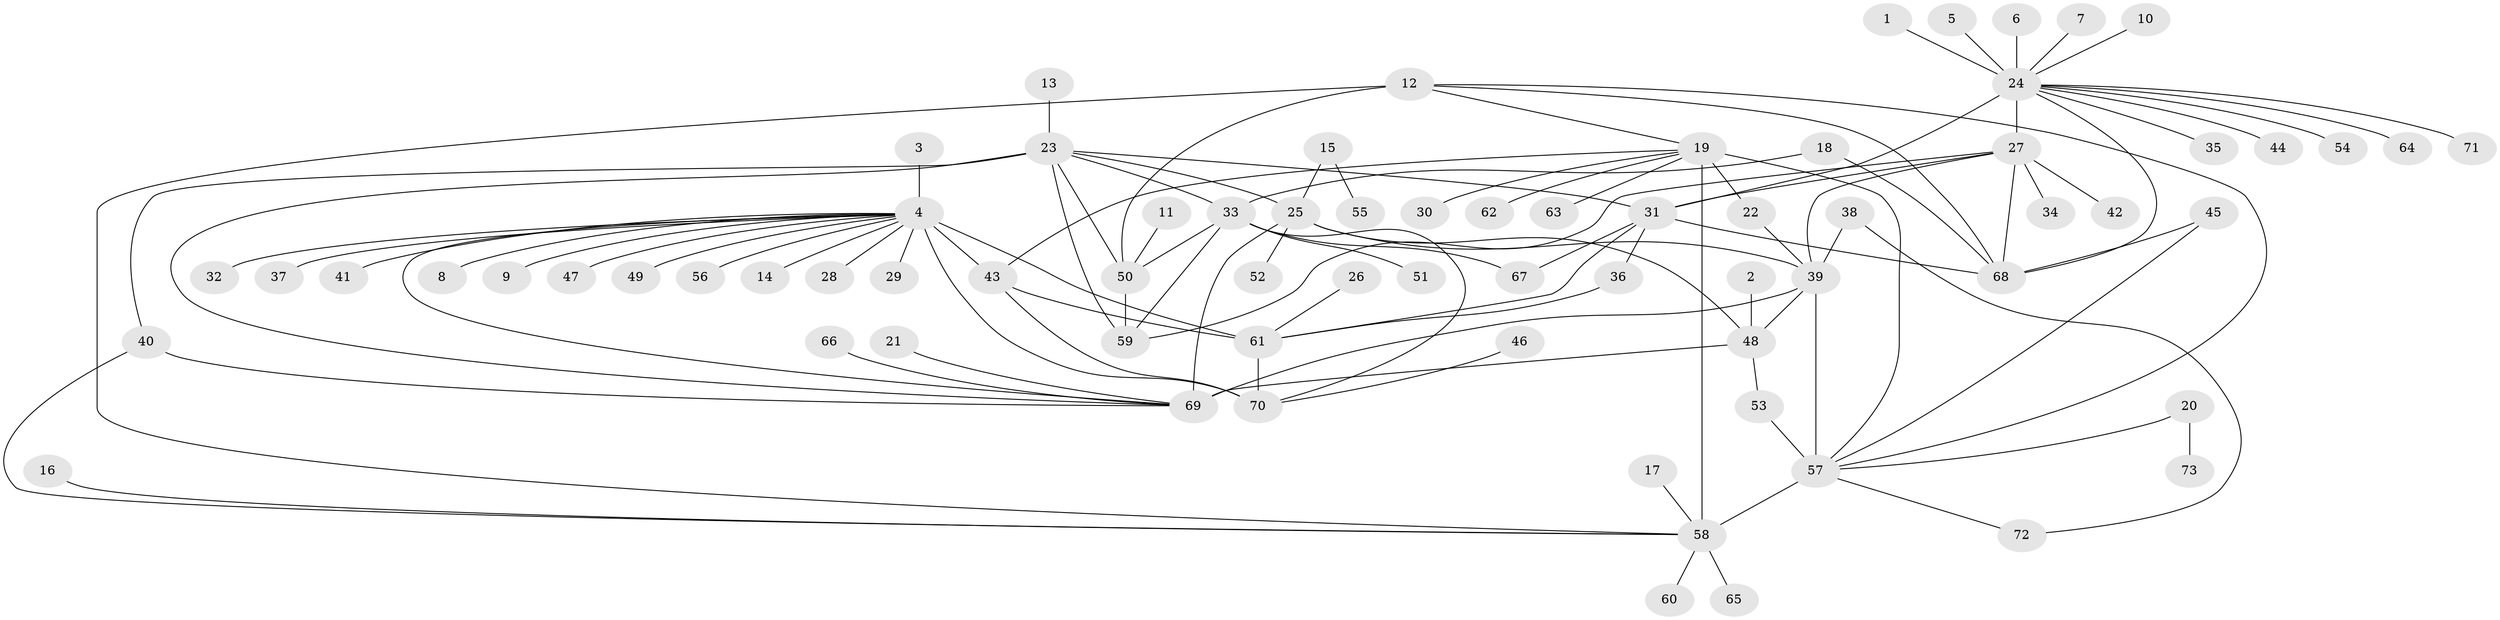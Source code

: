 // original degree distribution, {8: 0.02054794520547945, 9: 0.04794520547945205, 7: 0.0410958904109589, 12: 0.03424657534246575, 6: 0.0136986301369863, 10: 0.04794520547945205, 11: 0.0273972602739726, 13: 0.00684931506849315, 1: 0.589041095890411, 3: 0.0410958904109589, 4: 0.0136986301369863, 2: 0.11643835616438356}
// Generated by graph-tools (version 1.1) at 2025/02/03/09/25 03:02:42]
// undirected, 73 vertices, 104 edges
graph export_dot {
graph [start="1"]
  node [color=gray90,style=filled];
  1;
  2;
  3;
  4;
  5;
  6;
  7;
  8;
  9;
  10;
  11;
  12;
  13;
  14;
  15;
  16;
  17;
  18;
  19;
  20;
  21;
  22;
  23;
  24;
  25;
  26;
  27;
  28;
  29;
  30;
  31;
  32;
  33;
  34;
  35;
  36;
  37;
  38;
  39;
  40;
  41;
  42;
  43;
  44;
  45;
  46;
  47;
  48;
  49;
  50;
  51;
  52;
  53;
  54;
  55;
  56;
  57;
  58;
  59;
  60;
  61;
  62;
  63;
  64;
  65;
  66;
  67;
  68;
  69;
  70;
  71;
  72;
  73;
  1 -- 24 [weight=1.0];
  2 -- 48 [weight=1.0];
  3 -- 4 [weight=1.0];
  4 -- 8 [weight=1.0];
  4 -- 9 [weight=1.0];
  4 -- 14 [weight=1.0];
  4 -- 28 [weight=1.0];
  4 -- 29 [weight=1.0];
  4 -- 32 [weight=1.0];
  4 -- 37 [weight=1.0];
  4 -- 41 [weight=1.0];
  4 -- 43 [weight=3.0];
  4 -- 47 [weight=1.0];
  4 -- 49 [weight=1.0];
  4 -- 56 [weight=1.0];
  4 -- 61 [weight=6.0];
  4 -- 69 [weight=1.0];
  4 -- 70 [weight=3.0];
  5 -- 24 [weight=1.0];
  6 -- 24 [weight=1.0];
  7 -- 24 [weight=1.0];
  10 -- 24 [weight=1.0];
  11 -- 50 [weight=1.0];
  12 -- 19 [weight=1.0];
  12 -- 50 [weight=1.0];
  12 -- 57 [weight=2.0];
  12 -- 58 [weight=3.0];
  12 -- 68 [weight=1.0];
  13 -- 23 [weight=1.0];
  15 -- 25 [weight=1.0];
  15 -- 55 [weight=1.0];
  16 -- 58 [weight=1.0];
  17 -- 58 [weight=1.0];
  18 -- 33 [weight=1.0];
  18 -- 68 [weight=1.0];
  19 -- 22 [weight=1.0];
  19 -- 30 [weight=1.0];
  19 -- 43 [weight=1.0];
  19 -- 57 [weight=2.0];
  19 -- 58 [weight=3.0];
  19 -- 62 [weight=1.0];
  19 -- 63 [weight=1.0];
  20 -- 57 [weight=1.0];
  20 -- 73 [weight=1.0];
  21 -- 69 [weight=1.0];
  22 -- 39 [weight=1.0];
  23 -- 25 [weight=1.0];
  23 -- 31 [weight=1.0];
  23 -- 33 [weight=2.0];
  23 -- 40 [weight=1.0];
  23 -- 50 [weight=6.0];
  23 -- 59 [weight=2.0];
  23 -- 69 [weight=1.0];
  24 -- 27 [weight=6.0];
  24 -- 31 [weight=2.0];
  24 -- 35 [weight=1.0];
  24 -- 44 [weight=1.0];
  24 -- 54 [weight=1.0];
  24 -- 64 [weight=1.0];
  24 -- 68 [weight=2.0];
  24 -- 71 [weight=1.0];
  25 -- 39 [weight=6.0];
  25 -- 48 [weight=3.0];
  25 -- 52 [weight=1.0];
  25 -- 69 [weight=3.0];
  26 -- 61 [weight=1.0];
  27 -- 31 [weight=3.0];
  27 -- 34 [weight=1.0];
  27 -- 39 [weight=1.0];
  27 -- 42 [weight=1.0];
  27 -- 59 [weight=1.0];
  27 -- 68 [weight=3.0];
  31 -- 36 [weight=1.0];
  31 -- 61 [weight=1.0];
  31 -- 67 [weight=1.0];
  31 -- 68 [weight=1.0];
  33 -- 50 [weight=3.0];
  33 -- 51 [weight=1.0];
  33 -- 59 [weight=1.0];
  33 -- 67 [weight=1.0];
  33 -- 70 [weight=1.0];
  36 -- 61 [weight=1.0];
  38 -- 39 [weight=1.0];
  38 -- 72 [weight=1.0];
  39 -- 48 [weight=2.0];
  39 -- 57 [weight=1.0];
  39 -- 69 [weight=2.0];
  40 -- 58 [weight=1.0];
  40 -- 69 [weight=1.0];
  43 -- 61 [weight=2.0];
  43 -- 70 [weight=1.0];
  45 -- 57 [weight=1.0];
  45 -- 68 [weight=1.0];
  46 -- 70 [weight=1.0];
  48 -- 53 [weight=1.0];
  48 -- 69 [weight=1.0];
  50 -- 59 [weight=3.0];
  53 -- 57 [weight=1.0];
  57 -- 58 [weight=6.0];
  57 -- 72 [weight=1.0];
  58 -- 60 [weight=1.0];
  58 -- 65 [weight=1.0];
  61 -- 70 [weight=2.0];
  66 -- 69 [weight=1.0];
}
